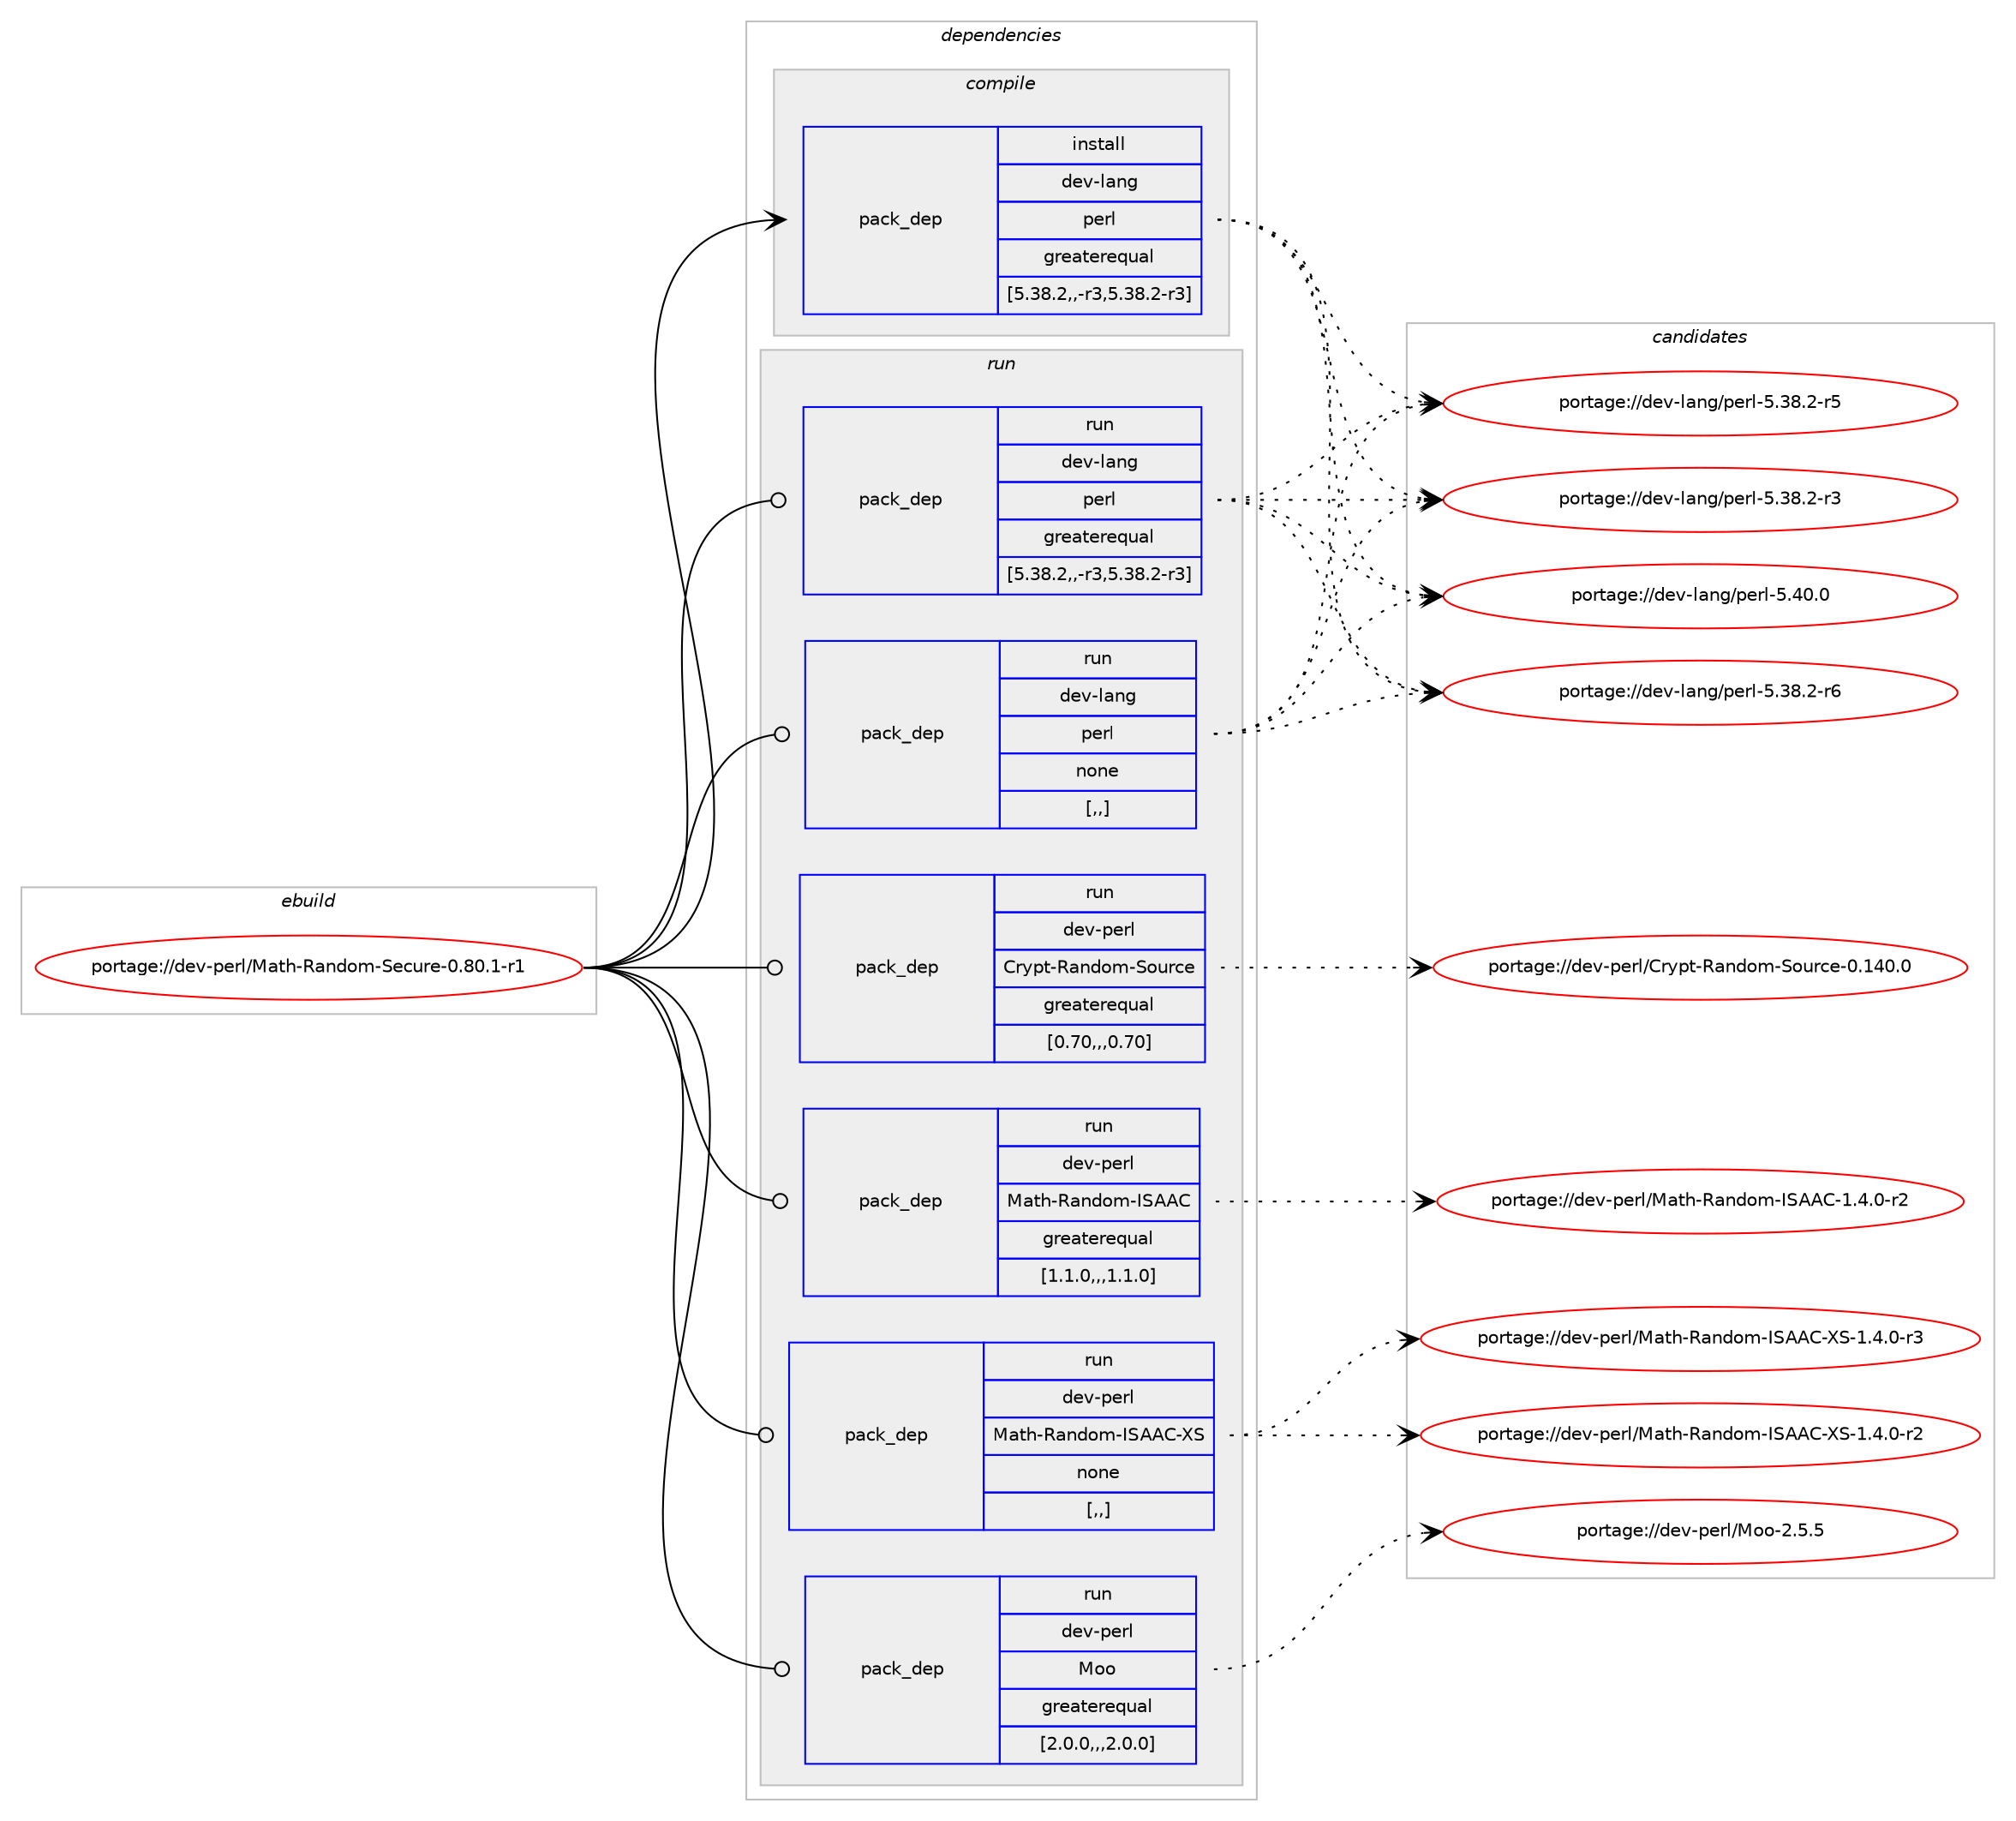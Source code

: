 digraph prolog {

# *************
# Graph options
# *************

newrank=true;
concentrate=true;
compound=true;
graph [rankdir=LR,fontname=Helvetica,fontsize=10,ranksep=1.5];#, ranksep=2.5, nodesep=0.2];
edge  [arrowhead=vee];
node  [fontname=Helvetica,fontsize=10];

# **********
# The ebuild
# **********

subgraph cluster_leftcol {
color=gray;
label=<<i>ebuild</i>>;
id [label="portage://dev-perl/Math-Random-Secure-0.80.1-r1", color=red, width=4, href="../dev-perl/Math-Random-Secure-0.80.1-r1.svg"];
}

# ****************
# The dependencies
# ****************

subgraph cluster_midcol {
color=gray;
label=<<i>dependencies</i>>;
subgraph cluster_compile {
fillcolor="#eeeeee";
style=filled;
label=<<i>compile</i>>;
subgraph pack462464 {
dependency627440 [label=<<TABLE BORDER="0" CELLBORDER="1" CELLSPACING="0" CELLPADDING="4" WIDTH="220"><TR><TD ROWSPAN="6" CELLPADDING="30">pack_dep</TD></TR><TR><TD WIDTH="110">install</TD></TR><TR><TD>dev-lang</TD></TR><TR><TD>perl</TD></TR><TR><TD>greaterequal</TD></TR><TR><TD>[5.38.2,,-r3,5.38.2-r3]</TD></TR></TABLE>>, shape=none, color=blue];
}
id:e -> dependency627440:w [weight=20,style="solid",arrowhead="vee"];
}
subgraph cluster_compileandrun {
fillcolor="#eeeeee";
style=filled;
label=<<i>compile and run</i>>;
}
subgraph cluster_run {
fillcolor="#eeeeee";
style=filled;
label=<<i>run</i>>;
subgraph pack462465 {
dependency627441 [label=<<TABLE BORDER="0" CELLBORDER="1" CELLSPACING="0" CELLPADDING="4" WIDTH="220"><TR><TD ROWSPAN="6" CELLPADDING="30">pack_dep</TD></TR><TR><TD WIDTH="110">run</TD></TR><TR><TD>dev-lang</TD></TR><TR><TD>perl</TD></TR><TR><TD>greaterequal</TD></TR><TR><TD>[5.38.2,,-r3,5.38.2-r3]</TD></TR></TABLE>>, shape=none, color=blue];
}
id:e -> dependency627441:w [weight=20,style="solid",arrowhead="odot"];
subgraph pack462466 {
dependency627442 [label=<<TABLE BORDER="0" CELLBORDER="1" CELLSPACING="0" CELLPADDING="4" WIDTH="220"><TR><TD ROWSPAN="6" CELLPADDING="30">pack_dep</TD></TR><TR><TD WIDTH="110">run</TD></TR><TR><TD>dev-lang</TD></TR><TR><TD>perl</TD></TR><TR><TD>none</TD></TR><TR><TD>[,,]</TD></TR></TABLE>>, shape=none, color=blue];
}
id:e -> dependency627442:w [weight=20,style="solid",arrowhead="odot"];
subgraph pack462467 {
dependency627443 [label=<<TABLE BORDER="0" CELLBORDER="1" CELLSPACING="0" CELLPADDING="4" WIDTH="220"><TR><TD ROWSPAN="6" CELLPADDING="30">pack_dep</TD></TR><TR><TD WIDTH="110">run</TD></TR><TR><TD>dev-perl</TD></TR><TR><TD>Crypt-Random-Source</TD></TR><TR><TD>greaterequal</TD></TR><TR><TD>[0.70,,,0.70]</TD></TR></TABLE>>, shape=none, color=blue];
}
id:e -> dependency627443:w [weight=20,style="solid",arrowhead="odot"];
subgraph pack462468 {
dependency627444 [label=<<TABLE BORDER="0" CELLBORDER="1" CELLSPACING="0" CELLPADDING="4" WIDTH="220"><TR><TD ROWSPAN="6" CELLPADDING="30">pack_dep</TD></TR><TR><TD WIDTH="110">run</TD></TR><TR><TD>dev-perl</TD></TR><TR><TD>Math-Random-ISAAC</TD></TR><TR><TD>greaterequal</TD></TR><TR><TD>[1.1.0,,,1.1.0]</TD></TR></TABLE>>, shape=none, color=blue];
}
id:e -> dependency627444:w [weight=20,style="solid",arrowhead="odot"];
subgraph pack462469 {
dependency627445 [label=<<TABLE BORDER="0" CELLBORDER="1" CELLSPACING="0" CELLPADDING="4" WIDTH="220"><TR><TD ROWSPAN="6" CELLPADDING="30">pack_dep</TD></TR><TR><TD WIDTH="110">run</TD></TR><TR><TD>dev-perl</TD></TR><TR><TD>Math-Random-ISAAC-XS</TD></TR><TR><TD>none</TD></TR><TR><TD>[,,]</TD></TR></TABLE>>, shape=none, color=blue];
}
id:e -> dependency627445:w [weight=20,style="solid",arrowhead="odot"];
subgraph pack462470 {
dependency627446 [label=<<TABLE BORDER="0" CELLBORDER="1" CELLSPACING="0" CELLPADDING="4" WIDTH="220"><TR><TD ROWSPAN="6" CELLPADDING="30">pack_dep</TD></TR><TR><TD WIDTH="110">run</TD></TR><TR><TD>dev-perl</TD></TR><TR><TD>Moo</TD></TR><TR><TD>greaterequal</TD></TR><TR><TD>[2.0.0,,,2.0.0]</TD></TR></TABLE>>, shape=none, color=blue];
}
id:e -> dependency627446:w [weight=20,style="solid",arrowhead="odot"];
}
}

# **************
# The candidates
# **************

subgraph cluster_choices {
rank=same;
color=gray;
label=<<i>candidates</i>>;

subgraph choice462464 {
color=black;
nodesep=1;
choice10010111845108971101034711210111410845534652484648 [label="portage://dev-lang/perl-5.40.0", color=red, width=4,href="../dev-lang/perl-5.40.0.svg"];
choice100101118451089711010347112101114108455346515646504511454 [label="portage://dev-lang/perl-5.38.2-r6", color=red, width=4,href="../dev-lang/perl-5.38.2-r6.svg"];
choice100101118451089711010347112101114108455346515646504511453 [label="portage://dev-lang/perl-5.38.2-r5", color=red, width=4,href="../dev-lang/perl-5.38.2-r5.svg"];
choice100101118451089711010347112101114108455346515646504511451 [label="portage://dev-lang/perl-5.38.2-r3", color=red, width=4,href="../dev-lang/perl-5.38.2-r3.svg"];
dependency627440:e -> choice10010111845108971101034711210111410845534652484648:w [style=dotted,weight="100"];
dependency627440:e -> choice100101118451089711010347112101114108455346515646504511454:w [style=dotted,weight="100"];
dependency627440:e -> choice100101118451089711010347112101114108455346515646504511453:w [style=dotted,weight="100"];
dependency627440:e -> choice100101118451089711010347112101114108455346515646504511451:w [style=dotted,weight="100"];
}
subgraph choice462465 {
color=black;
nodesep=1;
choice10010111845108971101034711210111410845534652484648 [label="portage://dev-lang/perl-5.40.0", color=red, width=4,href="../dev-lang/perl-5.40.0.svg"];
choice100101118451089711010347112101114108455346515646504511454 [label="portage://dev-lang/perl-5.38.2-r6", color=red, width=4,href="../dev-lang/perl-5.38.2-r6.svg"];
choice100101118451089711010347112101114108455346515646504511453 [label="portage://dev-lang/perl-5.38.2-r5", color=red, width=4,href="../dev-lang/perl-5.38.2-r5.svg"];
choice100101118451089711010347112101114108455346515646504511451 [label="portage://dev-lang/perl-5.38.2-r3", color=red, width=4,href="../dev-lang/perl-5.38.2-r3.svg"];
dependency627441:e -> choice10010111845108971101034711210111410845534652484648:w [style=dotted,weight="100"];
dependency627441:e -> choice100101118451089711010347112101114108455346515646504511454:w [style=dotted,weight="100"];
dependency627441:e -> choice100101118451089711010347112101114108455346515646504511453:w [style=dotted,weight="100"];
dependency627441:e -> choice100101118451089711010347112101114108455346515646504511451:w [style=dotted,weight="100"];
}
subgraph choice462466 {
color=black;
nodesep=1;
choice10010111845108971101034711210111410845534652484648 [label="portage://dev-lang/perl-5.40.0", color=red, width=4,href="../dev-lang/perl-5.40.0.svg"];
choice100101118451089711010347112101114108455346515646504511454 [label="portage://dev-lang/perl-5.38.2-r6", color=red, width=4,href="../dev-lang/perl-5.38.2-r6.svg"];
choice100101118451089711010347112101114108455346515646504511453 [label="portage://dev-lang/perl-5.38.2-r5", color=red, width=4,href="../dev-lang/perl-5.38.2-r5.svg"];
choice100101118451089711010347112101114108455346515646504511451 [label="portage://dev-lang/perl-5.38.2-r3", color=red, width=4,href="../dev-lang/perl-5.38.2-r3.svg"];
dependency627442:e -> choice10010111845108971101034711210111410845534652484648:w [style=dotted,weight="100"];
dependency627442:e -> choice100101118451089711010347112101114108455346515646504511454:w [style=dotted,weight="100"];
dependency627442:e -> choice100101118451089711010347112101114108455346515646504511453:w [style=dotted,weight="100"];
dependency627442:e -> choice100101118451089711010347112101114108455346515646504511451:w [style=dotted,weight="100"];
}
subgraph choice462467 {
color=black;
nodesep=1;
choice1001011184511210111410847671141211121164582971101001111094583111117114991014548464952484648 [label="portage://dev-perl/Crypt-Random-Source-0.140.0", color=red, width=4,href="../dev-perl/Crypt-Random-Source-0.140.0.svg"];
dependency627443:e -> choice1001011184511210111410847671141211121164582971101001111094583111117114991014548464952484648:w [style=dotted,weight="100"];
}
subgraph choice462468 {
color=black;
nodesep=1;
choice100101118451121011141084777971161044582971101001111094573836565674549465246484511450 [label="portage://dev-perl/Math-Random-ISAAC-1.4.0-r2", color=red, width=4,href="../dev-perl/Math-Random-ISAAC-1.4.0-r2.svg"];
dependency627444:e -> choice100101118451121011141084777971161044582971101001111094573836565674549465246484511450:w [style=dotted,weight="100"];
}
subgraph choice462469 {
color=black;
nodesep=1;
choice100101118451121011141084777971161044582971101001111094573836565674588834549465246484511451 [label="portage://dev-perl/Math-Random-ISAAC-XS-1.4.0-r3", color=red, width=4,href="../dev-perl/Math-Random-ISAAC-XS-1.4.0-r3.svg"];
choice100101118451121011141084777971161044582971101001111094573836565674588834549465246484511450 [label="portage://dev-perl/Math-Random-ISAAC-XS-1.4.0-r2", color=red, width=4,href="../dev-perl/Math-Random-ISAAC-XS-1.4.0-r2.svg"];
dependency627445:e -> choice100101118451121011141084777971161044582971101001111094573836565674588834549465246484511451:w [style=dotted,weight="100"];
dependency627445:e -> choice100101118451121011141084777971161044582971101001111094573836565674588834549465246484511450:w [style=dotted,weight="100"];
}
subgraph choice462470 {
color=black;
nodesep=1;
choice100101118451121011141084777111111455046534653 [label="portage://dev-perl/Moo-2.5.5", color=red, width=4,href="../dev-perl/Moo-2.5.5.svg"];
dependency627446:e -> choice100101118451121011141084777111111455046534653:w [style=dotted,weight="100"];
}
}

}
